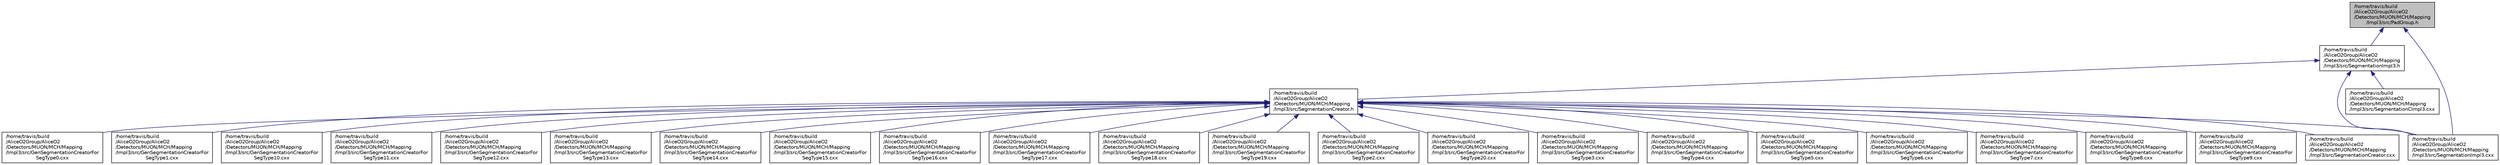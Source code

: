 digraph "/home/travis/build/AliceO2Group/AliceO2/Detectors/MUON/MCH/Mapping/Impl3/src/PadGroup.h"
{
 // INTERACTIVE_SVG=YES
  bgcolor="transparent";
  edge [fontname="Helvetica",fontsize="10",labelfontname="Helvetica",labelfontsize="10"];
  node [fontname="Helvetica",fontsize="10",shape=record];
  Node1 [label="/home/travis/build\l/AliceO2Group/AliceO2\l/Detectors/MUON/MCH/Mapping\l/Impl3/src/PadGroup.h",height=0.2,width=0.4,color="black", fillcolor="grey75", style="filled" fontcolor="black"];
  Node1 -> Node2 [dir="back",color="midnightblue",fontsize="10",style="solid",fontname="Helvetica"];
  Node2 [label="/home/travis/build\l/AliceO2Group/AliceO2\l/Detectors/MUON/MCH/Mapping\l/Impl3/src/SegmentationImpl3.h",height=0.2,width=0.4,color="black",URL="$d2/d89/SegmentationImpl3_8h.html"];
  Node2 -> Node3 [dir="back",color="midnightblue",fontsize="10",style="solid",fontname="Helvetica"];
  Node3 [label="/home/travis/build\l/AliceO2Group/AliceO2\l/Detectors/MUON/MCH/Mapping\l/Impl3/src/SegmentationCreator.h",height=0.2,width=0.4,color="black",URL="$de/d27/SegmentationCreator_8h.html"];
  Node3 -> Node4 [dir="back",color="midnightblue",fontsize="10",style="solid",fontname="Helvetica"];
  Node4 [label="/home/travis/build\l/AliceO2Group/AliceO2\l/Detectors/MUON/MCH/Mapping\l/Impl3/src/GenSegmentationCreatorFor\lSegType0.cxx",height=0.2,width=0.4,color="black",URL="$da/db5/GenSegmentationCreatorForSegType0_8cxx.html"];
  Node3 -> Node5 [dir="back",color="midnightblue",fontsize="10",style="solid",fontname="Helvetica"];
  Node5 [label="/home/travis/build\l/AliceO2Group/AliceO2\l/Detectors/MUON/MCH/Mapping\l/Impl3/src/GenSegmentationCreatorFor\lSegType1.cxx",height=0.2,width=0.4,color="black",URL="$df/d94/GenSegmentationCreatorForSegType1_8cxx.html"];
  Node3 -> Node6 [dir="back",color="midnightblue",fontsize="10",style="solid",fontname="Helvetica"];
  Node6 [label="/home/travis/build\l/AliceO2Group/AliceO2\l/Detectors/MUON/MCH/Mapping\l/Impl3/src/GenSegmentationCreatorFor\lSegType10.cxx",height=0.2,width=0.4,color="black",URL="$d9/dab/GenSegmentationCreatorForSegType10_8cxx.html"];
  Node3 -> Node7 [dir="back",color="midnightblue",fontsize="10",style="solid",fontname="Helvetica"];
  Node7 [label="/home/travis/build\l/AliceO2Group/AliceO2\l/Detectors/MUON/MCH/Mapping\l/Impl3/src/GenSegmentationCreatorFor\lSegType11.cxx",height=0.2,width=0.4,color="black",URL="$de/d73/GenSegmentationCreatorForSegType11_8cxx.html"];
  Node3 -> Node8 [dir="back",color="midnightblue",fontsize="10",style="solid",fontname="Helvetica"];
  Node8 [label="/home/travis/build\l/AliceO2Group/AliceO2\l/Detectors/MUON/MCH/Mapping\l/Impl3/src/GenSegmentationCreatorFor\lSegType12.cxx",height=0.2,width=0.4,color="black",URL="$db/deb/GenSegmentationCreatorForSegType12_8cxx.html"];
  Node3 -> Node9 [dir="back",color="midnightblue",fontsize="10",style="solid",fontname="Helvetica"];
  Node9 [label="/home/travis/build\l/AliceO2Group/AliceO2\l/Detectors/MUON/MCH/Mapping\l/Impl3/src/GenSegmentationCreatorFor\lSegType13.cxx",height=0.2,width=0.4,color="black",URL="$d0/d5e/GenSegmentationCreatorForSegType13_8cxx.html"];
  Node3 -> Node10 [dir="back",color="midnightblue",fontsize="10",style="solid",fontname="Helvetica"];
  Node10 [label="/home/travis/build\l/AliceO2Group/AliceO2\l/Detectors/MUON/MCH/Mapping\l/Impl3/src/GenSegmentationCreatorFor\lSegType14.cxx",height=0.2,width=0.4,color="black",URL="$d0/d62/GenSegmentationCreatorForSegType14_8cxx.html"];
  Node3 -> Node11 [dir="back",color="midnightblue",fontsize="10",style="solid",fontname="Helvetica"];
  Node11 [label="/home/travis/build\l/AliceO2Group/AliceO2\l/Detectors/MUON/MCH/Mapping\l/Impl3/src/GenSegmentationCreatorFor\lSegType15.cxx",height=0.2,width=0.4,color="black",URL="$d5/dc3/GenSegmentationCreatorForSegType15_8cxx.html"];
  Node3 -> Node12 [dir="back",color="midnightblue",fontsize="10",style="solid",fontname="Helvetica"];
  Node12 [label="/home/travis/build\l/AliceO2Group/AliceO2\l/Detectors/MUON/MCH/Mapping\l/Impl3/src/GenSegmentationCreatorFor\lSegType16.cxx",height=0.2,width=0.4,color="black",URL="$d2/da6/GenSegmentationCreatorForSegType16_8cxx.html"];
  Node3 -> Node13 [dir="back",color="midnightblue",fontsize="10",style="solid",fontname="Helvetica"];
  Node13 [label="/home/travis/build\l/AliceO2Group/AliceO2\l/Detectors/MUON/MCH/Mapping\l/Impl3/src/GenSegmentationCreatorFor\lSegType17.cxx",height=0.2,width=0.4,color="black",URL="$da/d46/GenSegmentationCreatorForSegType17_8cxx.html"];
  Node3 -> Node14 [dir="back",color="midnightblue",fontsize="10",style="solid",fontname="Helvetica"];
  Node14 [label="/home/travis/build\l/AliceO2Group/AliceO2\l/Detectors/MUON/MCH/Mapping\l/Impl3/src/GenSegmentationCreatorFor\lSegType18.cxx",height=0.2,width=0.4,color="black",URL="$db/d5d/GenSegmentationCreatorForSegType18_8cxx.html"];
  Node3 -> Node15 [dir="back",color="midnightblue",fontsize="10",style="solid",fontname="Helvetica"];
  Node15 [label="/home/travis/build\l/AliceO2Group/AliceO2\l/Detectors/MUON/MCH/Mapping\l/Impl3/src/GenSegmentationCreatorFor\lSegType19.cxx",height=0.2,width=0.4,color="black",URL="$de/d3c/GenSegmentationCreatorForSegType19_8cxx.html"];
  Node3 -> Node16 [dir="back",color="midnightblue",fontsize="10",style="solid",fontname="Helvetica"];
  Node16 [label="/home/travis/build\l/AliceO2Group/AliceO2\l/Detectors/MUON/MCH/Mapping\l/Impl3/src/GenSegmentationCreatorFor\lSegType2.cxx",height=0.2,width=0.4,color="black",URL="$d3/d12/GenSegmentationCreatorForSegType2_8cxx.html"];
  Node3 -> Node17 [dir="back",color="midnightblue",fontsize="10",style="solid",fontname="Helvetica"];
  Node17 [label="/home/travis/build\l/AliceO2Group/AliceO2\l/Detectors/MUON/MCH/Mapping\l/Impl3/src/GenSegmentationCreatorFor\lSegType20.cxx",height=0.2,width=0.4,color="black",URL="$d9/d05/GenSegmentationCreatorForSegType20_8cxx.html"];
  Node3 -> Node18 [dir="back",color="midnightblue",fontsize="10",style="solid",fontname="Helvetica"];
  Node18 [label="/home/travis/build\l/AliceO2Group/AliceO2\l/Detectors/MUON/MCH/Mapping\l/Impl3/src/GenSegmentationCreatorFor\lSegType3.cxx",height=0.2,width=0.4,color="black",URL="$d6/d8d/GenSegmentationCreatorForSegType3_8cxx.html"];
  Node3 -> Node19 [dir="back",color="midnightblue",fontsize="10",style="solid",fontname="Helvetica"];
  Node19 [label="/home/travis/build\l/AliceO2Group/AliceO2\l/Detectors/MUON/MCH/Mapping\l/Impl3/src/GenSegmentationCreatorFor\lSegType4.cxx",height=0.2,width=0.4,color="black",URL="$d2/d27/GenSegmentationCreatorForSegType4_8cxx.html"];
  Node3 -> Node20 [dir="back",color="midnightblue",fontsize="10",style="solid",fontname="Helvetica"];
  Node20 [label="/home/travis/build\l/AliceO2Group/AliceO2\l/Detectors/MUON/MCH/Mapping\l/Impl3/src/GenSegmentationCreatorFor\lSegType5.cxx",height=0.2,width=0.4,color="black",URL="$d1/d23/GenSegmentationCreatorForSegType5_8cxx.html"];
  Node3 -> Node21 [dir="back",color="midnightblue",fontsize="10",style="solid",fontname="Helvetica"];
  Node21 [label="/home/travis/build\l/AliceO2Group/AliceO2\l/Detectors/MUON/MCH/Mapping\l/Impl3/src/GenSegmentationCreatorFor\lSegType6.cxx",height=0.2,width=0.4,color="black",URL="$de/dcc/GenSegmentationCreatorForSegType6_8cxx.html"];
  Node3 -> Node22 [dir="back",color="midnightblue",fontsize="10",style="solid",fontname="Helvetica"];
  Node22 [label="/home/travis/build\l/AliceO2Group/AliceO2\l/Detectors/MUON/MCH/Mapping\l/Impl3/src/GenSegmentationCreatorFor\lSegType7.cxx",height=0.2,width=0.4,color="black",URL="$de/d4b/GenSegmentationCreatorForSegType7_8cxx.html"];
  Node3 -> Node23 [dir="back",color="midnightblue",fontsize="10",style="solid",fontname="Helvetica"];
  Node23 [label="/home/travis/build\l/AliceO2Group/AliceO2\l/Detectors/MUON/MCH/Mapping\l/Impl3/src/GenSegmentationCreatorFor\lSegType8.cxx",height=0.2,width=0.4,color="black",URL="$db/d98/GenSegmentationCreatorForSegType8_8cxx.html"];
  Node3 -> Node24 [dir="back",color="midnightblue",fontsize="10",style="solid",fontname="Helvetica"];
  Node24 [label="/home/travis/build\l/AliceO2Group/AliceO2\l/Detectors/MUON/MCH/Mapping\l/Impl3/src/GenSegmentationCreatorFor\lSegType9.cxx",height=0.2,width=0.4,color="black",URL="$d4/dc3/GenSegmentationCreatorForSegType9_8cxx.html"];
  Node3 -> Node25 [dir="back",color="midnightblue",fontsize="10",style="solid",fontname="Helvetica"];
  Node25 [label="/home/travis/build\l/AliceO2Group/AliceO2\l/Detectors/MUON/MCH/Mapping\l/Impl3/src/SegmentationCreator.cxx",height=0.2,width=0.4,color="black",URL="$d7/d99/SegmentationCreator_8cxx.html"];
  Node3 -> Node26 [dir="back",color="midnightblue",fontsize="10",style="solid",fontname="Helvetica"];
  Node26 [label="/home/travis/build\l/AliceO2Group/AliceO2\l/Detectors/MUON/MCH/Mapping\l/Impl3/src/SegmentationImpl3.cxx",height=0.2,width=0.4,color="black",URL="$d3/dea/SegmentationImpl3_8cxx.html"];
  Node2 -> Node27 [dir="back",color="midnightblue",fontsize="10",style="solid",fontname="Helvetica"];
  Node27 [label="/home/travis/build\l/AliceO2Group/AliceO2\l/Detectors/MUON/MCH/Mapping\l/Impl3/src/SegmentationCImpl3.cxx",height=0.2,width=0.4,color="black",URL="$d6/d00/SegmentationCImpl3_8cxx.html"];
  Node2 -> Node26 [dir="back",color="midnightblue",fontsize="10",style="solid",fontname="Helvetica"];
  Node1 -> Node26 [dir="back",color="midnightblue",fontsize="10",style="solid",fontname="Helvetica"];
}
